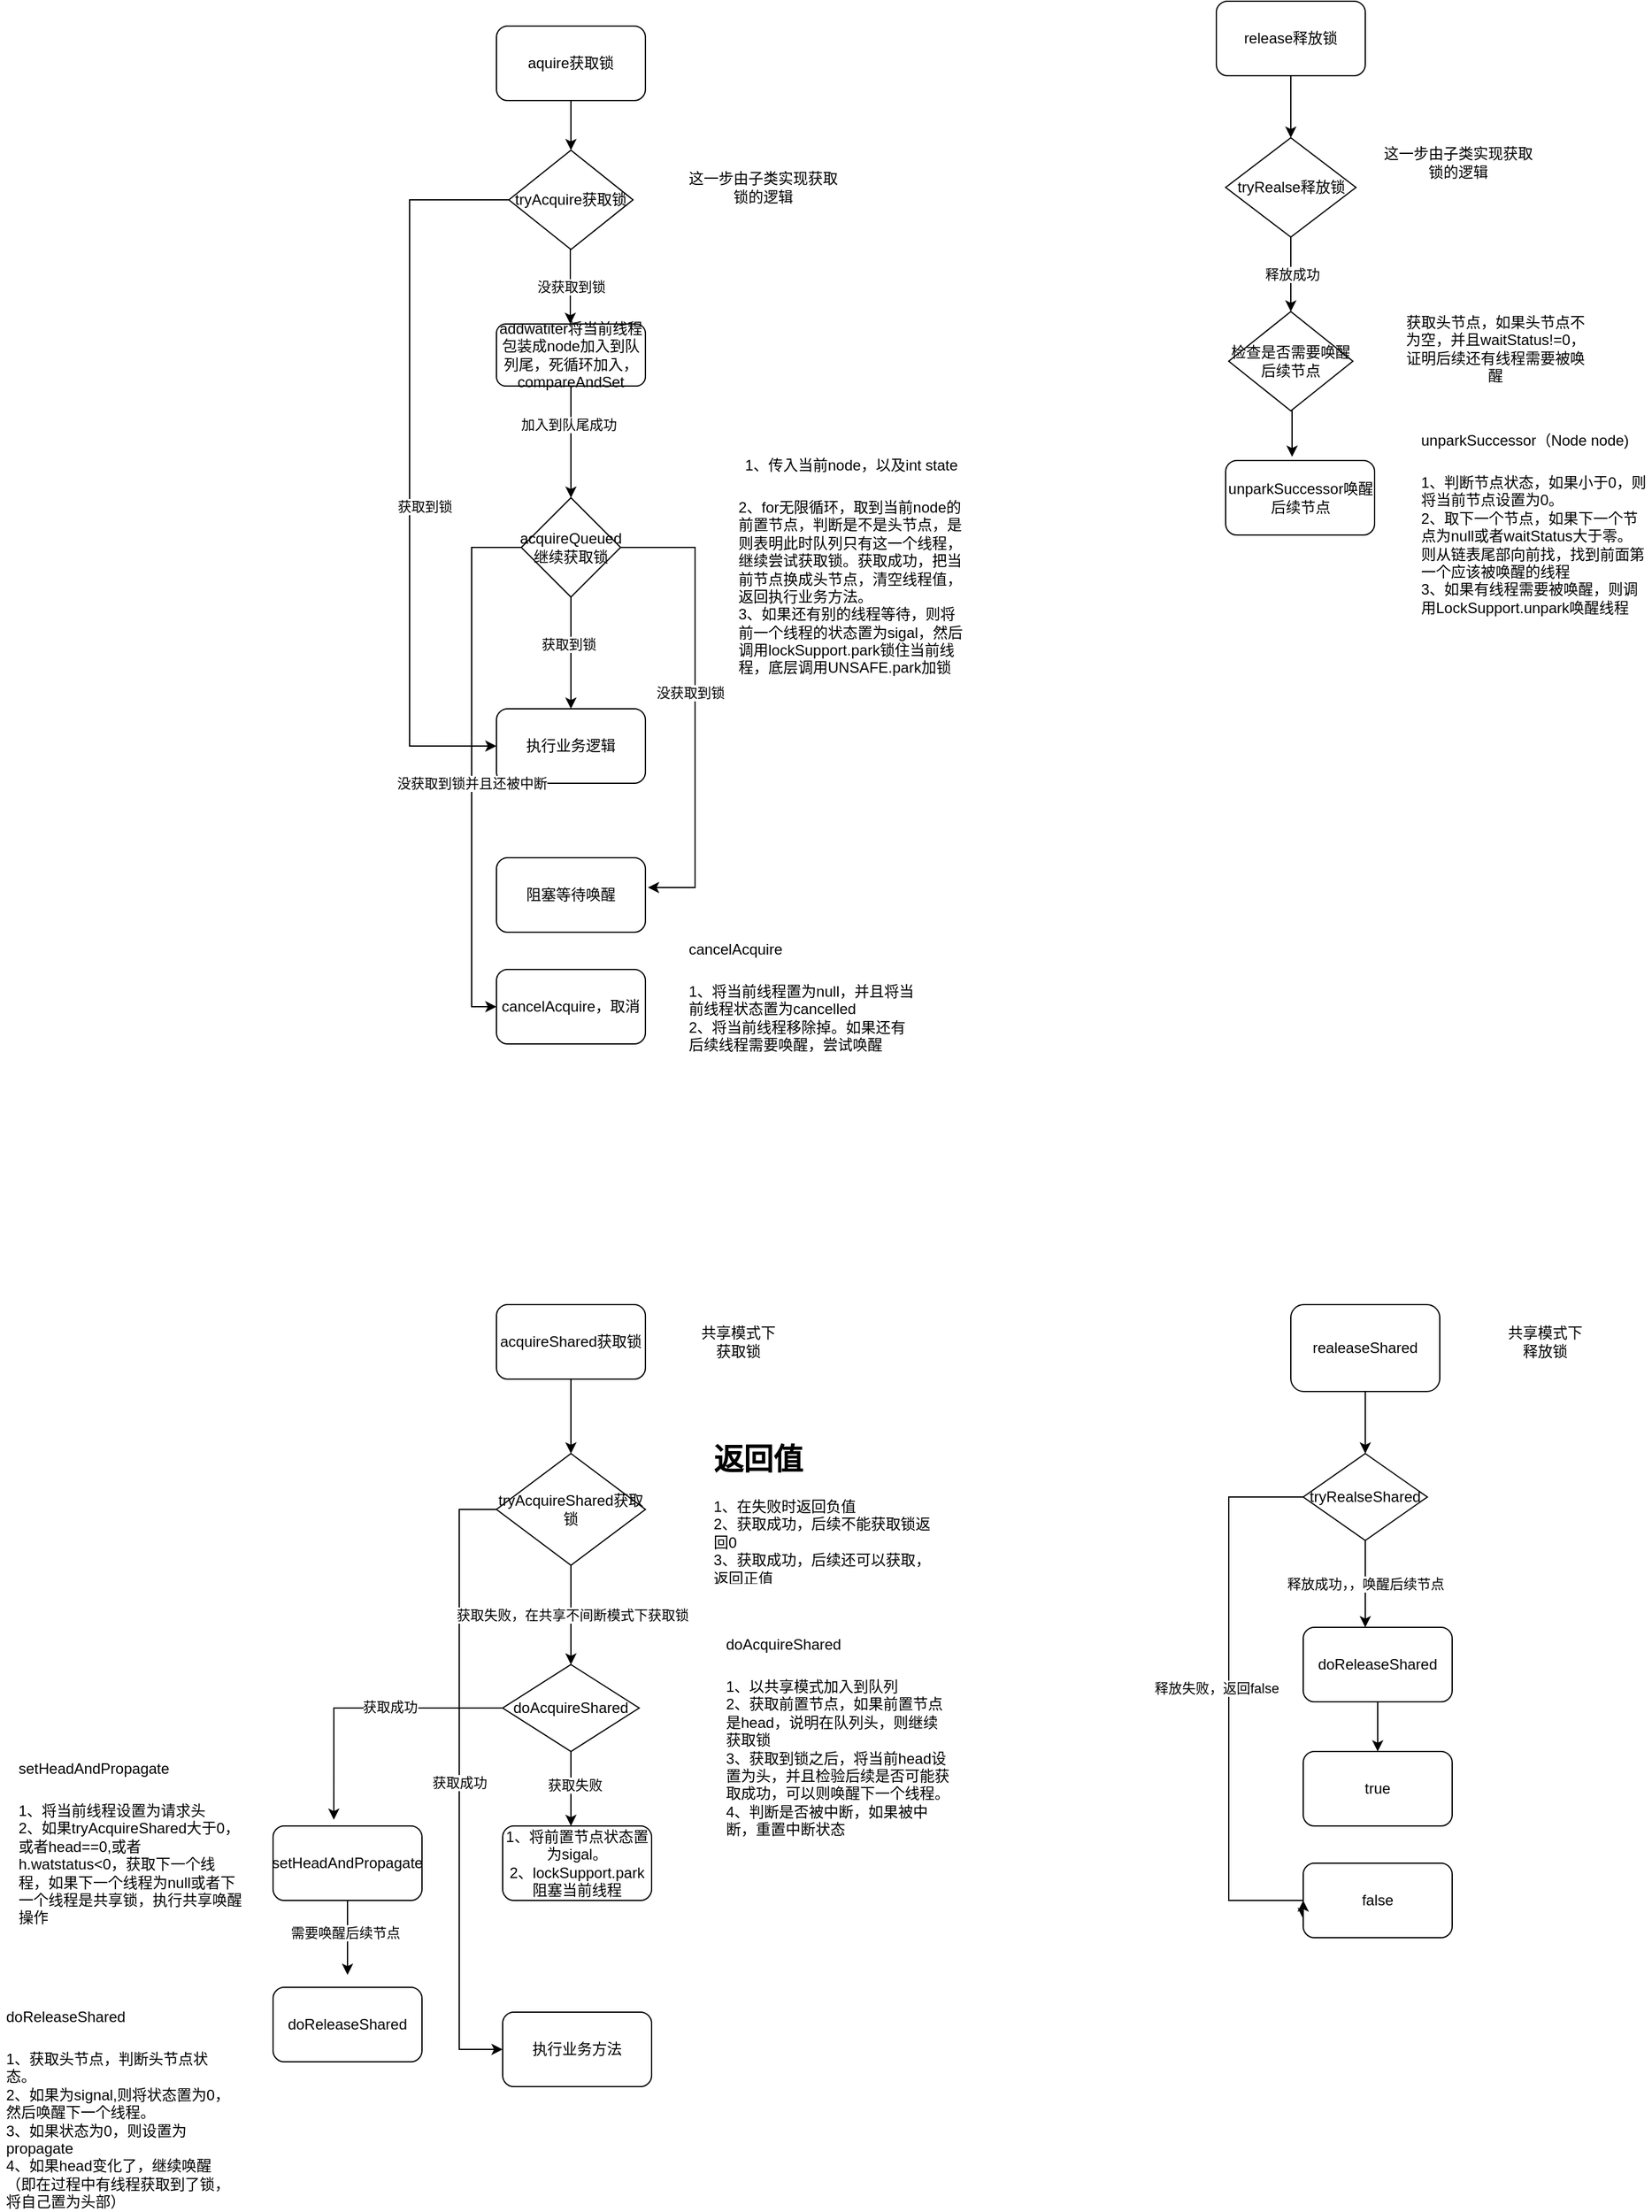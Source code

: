 <mxfile version="13.6.0" type="github">
  <diagram id="loOCjp3n1O7ZFhneR4th" name="Page-1">
    <mxGraphModel dx="1940" dy="722" grid="1" gridSize="10" guides="1" tooltips="1" connect="1" arrows="1" fold="1" page="1" pageScale="1" pageWidth="827" pageHeight="1169" math="0" shadow="0">
      <root>
        <mxCell id="0" />
        <mxCell id="1" parent="0" />
        <mxCell id="g8QJIo1ShxsMupF4HB6s-8" style="edgeStyle=orthogonalEdgeStyle;rounded=0;orthogonalLoop=1;jettySize=auto;html=1;exitX=0.5;exitY=1;exitDx=0;exitDy=0;entryX=0.5;entryY=0;entryDx=0;entryDy=0;" edge="1" parent="1" source="g8QJIo1ShxsMupF4HB6s-2">
          <mxGeometry relative="1" as="geometry">
            <mxPoint x="340" y="180" as="targetPoint" />
          </mxGeometry>
        </mxCell>
        <mxCell id="g8QJIo1ShxsMupF4HB6s-2" value="aquire获取锁" style="rounded=1;whiteSpace=wrap;html=1;" vertex="1" parent="1">
          <mxGeometry x="280" y="80" width="120" height="60" as="geometry" />
        </mxCell>
        <mxCell id="g8QJIo1ShxsMupF4HB6s-12" value="没获取到锁" style="edgeStyle=orthogonalEdgeStyle;rounded=0;orthogonalLoop=1;jettySize=auto;html=1;entryX=0.5;entryY=0;entryDx=0;entryDy=0;" edge="1" parent="1">
          <mxGeometry relative="1" as="geometry">
            <mxPoint x="339.5" y="260" as="sourcePoint" />
            <mxPoint x="339.5" y="320" as="targetPoint" />
          </mxGeometry>
        </mxCell>
        <mxCell id="g8QJIo1ShxsMupF4HB6s-14" style="edgeStyle=orthogonalEdgeStyle;rounded=0;orthogonalLoop=1;jettySize=auto;html=1;exitX=0;exitY=0.5;exitDx=0;exitDy=0;entryX=0;entryY=0.5;entryDx=0;entryDy=0;" edge="1" parent="1" target="g8QJIo1ShxsMupF4HB6s-25">
          <mxGeometry relative="1" as="geometry">
            <mxPoint x="180" y="220" as="targetPoint" />
            <mxPoint x="290" y="220" as="sourcePoint" />
            <Array as="points">
              <mxPoint x="210" y="220" />
              <mxPoint x="210" y="660" />
            </Array>
          </mxGeometry>
        </mxCell>
        <mxCell id="g8QJIo1ShxsMupF4HB6s-16" value="获取到锁" style="edgeLabel;html=1;align=center;verticalAlign=middle;resizable=0;points=[];" vertex="1" connectable="0" parent="g8QJIo1ShxsMupF4HB6s-14">
          <mxGeometry x="0.109" y="1" relative="1" as="geometry">
            <mxPoint x="11" y="-0.5" as="offset" />
          </mxGeometry>
        </mxCell>
        <mxCell id="g8QJIo1ShxsMupF4HB6s-9" value="这一步由子类实现获取锁的逻辑" style="text;html=1;strokeColor=none;fillColor=none;align=center;verticalAlign=middle;whiteSpace=wrap;rounded=0;" vertex="1" parent="1">
          <mxGeometry x="430" y="200" width="130" height="20" as="geometry" />
        </mxCell>
        <mxCell id="g8QJIo1ShxsMupF4HB6s-15" value="tryAcquire获取锁" style="rhombus;whiteSpace=wrap;html=1;" vertex="1" parent="1">
          <mxGeometry x="290" y="180" width="100" height="80" as="geometry" />
        </mxCell>
        <mxCell id="g8QJIo1ShxsMupF4HB6s-21" style="edgeStyle=orthogonalEdgeStyle;rounded=0;orthogonalLoop=1;jettySize=auto;html=1;entryX=0.5;entryY=0;entryDx=0;entryDy=0;" edge="1" parent="1" source="g8QJIo1ShxsMupF4HB6s-18">
          <mxGeometry relative="1" as="geometry">
            <mxPoint x="340" y="460" as="targetPoint" />
          </mxGeometry>
        </mxCell>
        <mxCell id="g8QJIo1ShxsMupF4HB6s-29" value="加入到队尾成功" style="edgeLabel;html=1;align=center;verticalAlign=middle;resizable=0;points=[];" vertex="1" connectable="0" parent="g8QJIo1ShxsMupF4HB6s-21">
          <mxGeometry x="-0.311" y="-2" relative="1" as="geometry">
            <mxPoint as="offset" />
          </mxGeometry>
        </mxCell>
        <mxCell id="g8QJIo1ShxsMupF4HB6s-18" value="addwatiter将当前线程包装成node加入到队列尾，死循环加入，compareAndSet" style="rounded=1;whiteSpace=wrap;html=1;" vertex="1" parent="1">
          <mxGeometry x="280" y="320" width="120" height="50" as="geometry" />
        </mxCell>
        <mxCell id="g8QJIo1ShxsMupF4HB6s-23" value="&lt;h1 style=&quot;text-align: center&quot;&gt;&lt;span style=&quot;font-size: 12px ; font-weight: 400&quot;&gt;1、传入当前node，以及int state&lt;/span&gt;&lt;/h1&gt;&lt;div&gt;&lt;span style=&quot;font-size: 12px ; font-weight: 400&quot;&gt;2、for无限循环，取到当前node的前置节点，判断是不是头节点，是则表明此时队列只有这一个线程，继续尝试获取锁。获取成功，把当前节点换成头节点，清空线程值，返回执行业务方法。&lt;/span&gt;&lt;/div&gt;&lt;div&gt;3、如果还有别的线程等待，则将前一个线程的状态置为sigal，然后调用lockSupport.park锁住当前线程，底层调用UNSAFE.park加锁&lt;/div&gt;" style="text;html=1;strokeColor=none;fillColor=none;spacing=5;spacingTop=-20;whiteSpace=wrap;overflow=hidden;rounded=0;" vertex="1" parent="1">
          <mxGeometry x="470" y="410" width="190" height="200" as="geometry" />
        </mxCell>
        <mxCell id="g8QJIo1ShxsMupF4HB6s-25" value="执行业务逻辑" style="rounded=1;whiteSpace=wrap;html=1;" vertex="1" parent="1">
          <mxGeometry x="280" y="630" width="120" height="60" as="geometry" />
        </mxCell>
        <mxCell id="g8QJIo1ShxsMupF4HB6s-27" style="edgeStyle=orthogonalEdgeStyle;rounded=0;orthogonalLoop=1;jettySize=auto;html=1;entryX=0.5;entryY=0;entryDx=0;entryDy=0;" edge="1" parent="1" source="g8QJIo1ShxsMupF4HB6s-26" target="g8QJIo1ShxsMupF4HB6s-25">
          <mxGeometry relative="1" as="geometry" />
        </mxCell>
        <mxCell id="g8QJIo1ShxsMupF4HB6s-28" value="获取到锁" style="edgeLabel;html=1;align=center;verticalAlign=middle;resizable=0;points=[];" vertex="1" connectable="0" parent="g8QJIo1ShxsMupF4HB6s-27">
          <mxGeometry x="-0.156" y="-2" relative="1" as="geometry">
            <mxPoint as="offset" />
          </mxGeometry>
        </mxCell>
        <mxCell id="g8QJIo1ShxsMupF4HB6s-30" style="edgeStyle=orthogonalEdgeStyle;rounded=0;orthogonalLoop=1;jettySize=auto;html=1;exitX=1;exitY=0.5;exitDx=0;exitDy=0;entryX=1.017;entryY=0.4;entryDx=0;entryDy=0;entryPerimeter=0;" edge="1" parent="1" source="g8QJIo1ShxsMupF4HB6s-26" target="g8QJIo1ShxsMupF4HB6s-31">
          <mxGeometry relative="1" as="geometry">
            <mxPoint x="440" y="740" as="targetPoint" />
            <Array as="points">
              <mxPoint x="440" y="500" />
              <mxPoint x="440" y="774" />
            </Array>
          </mxGeometry>
        </mxCell>
        <mxCell id="g8QJIo1ShxsMupF4HB6s-32" value="没获取到锁" style="edgeLabel;html=1;align=center;verticalAlign=middle;resizable=0;points=[];" vertex="1" connectable="0" parent="g8QJIo1ShxsMupF4HB6s-30">
          <mxGeometry x="-0.048" y="-4" relative="1" as="geometry">
            <mxPoint as="offset" />
          </mxGeometry>
        </mxCell>
        <mxCell id="g8QJIo1ShxsMupF4HB6s-51" style="edgeStyle=orthogonalEdgeStyle;rounded=0;orthogonalLoop=1;jettySize=auto;html=1;entryX=0;entryY=0.5;entryDx=0;entryDy=0;" edge="1" parent="1" source="g8QJIo1ShxsMupF4HB6s-26" target="g8QJIo1ShxsMupF4HB6s-47">
          <mxGeometry relative="1" as="geometry">
            <mxPoint x="250" y="880" as="targetPoint" />
            <Array as="points">
              <mxPoint x="260" y="500" />
              <mxPoint x="260" y="870" />
            </Array>
          </mxGeometry>
        </mxCell>
        <mxCell id="g8QJIo1ShxsMupF4HB6s-53" value="没获取到锁并且还被中断" style="edgeLabel;html=1;align=center;verticalAlign=middle;resizable=0;points=[];" vertex="1" connectable="0" parent="g8QJIo1ShxsMupF4HB6s-51">
          <mxGeometry x="0.217" y="-4" relative="1" as="geometry">
            <mxPoint x="4" y="-32" as="offset" />
          </mxGeometry>
        </mxCell>
        <mxCell id="g8QJIo1ShxsMupF4HB6s-26" value="&lt;span&gt;acquireQueued继续获取锁&lt;/span&gt;" style="rhombus;whiteSpace=wrap;html=1;" vertex="1" parent="1">
          <mxGeometry x="300" y="460" width="80" height="80" as="geometry" />
        </mxCell>
        <mxCell id="g8QJIo1ShxsMupF4HB6s-31" value="阻塞等待唤醒" style="rounded=1;whiteSpace=wrap;html=1;" vertex="1" parent="1">
          <mxGeometry x="280" y="750" width="120" height="60" as="geometry" />
        </mxCell>
        <mxCell id="g8QJIo1ShxsMupF4HB6s-36" style="edgeStyle=orthogonalEdgeStyle;rounded=0;orthogonalLoop=1;jettySize=auto;html=1;entryX=0.5;entryY=0;entryDx=0;entryDy=0;" edge="1" parent="1" source="g8QJIo1ShxsMupF4HB6s-34" target="g8QJIo1ShxsMupF4HB6s-35">
          <mxGeometry relative="1" as="geometry" />
        </mxCell>
        <mxCell id="g8QJIo1ShxsMupF4HB6s-34" value="release释放锁" style="rounded=1;whiteSpace=wrap;html=1;" vertex="1" parent="1">
          <mxGeometry x="860" y="60" width="120" height="60" as="geometry" />
        </mxCell>
        <mxCell id="g8QJIo1ShxsMupF4HB6s-39" value="释放成功" style="edgeStyle=orthogonalEdgeStyle;rounded=0;orthogonalLoop=1;jettySize=auto;html=1;" edge="1" parent="1" source="g8QJIo1ShxsMupF4HB6s-35">
          <mxGeometry relative="1" as="geometry">
            <mxPoint x="920" y="310" as="targetPoint" />
          </mxGeometry>
        </mxCell>
        <mxCell id="g8QJIo1ShxsMupF4HB6s-35" value="tryRealse释放锁" style="rhombus;whiteSpace=wrap;html=1;" vertex="1" parent="1">
          <mxGeometry x="867.5" y="170" width="105" height="80" as="geometry" />
        </mxCell>
        <mxCell id="g8QJIo1ShxsMupF4HB6s-37" value="这一步由子类实现获取锁的逻辑" style="text;html=1;strokeColor=none;fillColor=none;align=center;verticalAlign=middle;whiteSpace=wrap;rounded=0;" vertex="1" parent="1">
          <mxGeometry x="990" y="180" width="130" height="20" as="geometry" />
        </mxCell>
        <mxCell id="g8QJIo1ShxsMupF4HB6s-40" value="获取头节点，如果头节点不为空，并且waitStatus!=0，证明后续还有线程需要被唤醒" style="text;html=1;strokeColor=none;fillColor=none;align=center;verticalAlign=middle;whiteSpace=wrap;rounded=0;" vertex="1" parent="1">
          <mxGeometry x="1010" y="330" width="150" height="20" as="geometry" />
        </mxCell>
        <mxCell id="g8QJIo1ShxsMupF4HB6s-45" style="edgeStyle=orthogonalEdgeStyle;rounded=0;orthogonalLoop=1;jettySize=auto;html=1;exitX=0.5;exitY=1;exitDx=0;exitDy=0;entryX=0.446;entryY=-0.05;entryDx=0;entryDy=0;entryPerimeter=0;" edge="1" parent="1" source="g8QJIo1ShxsMupF4HB6s-41" target="g8QJIo1ShxsMupF4HB6s-44">
          <mxGeometry relative="1" as="geometry" />
        </mxCell>
        <mxCell id="g8QJIo1ShxsMupF4HB6s-41" value="&lt;span&gt;检查是否需要唤醒后续节点&lt;/span&gt;" style="rhombus;whiteSpace=wrap;html=1;" vertex="1" parent="1">
          <mxGeometry x="870" y="310" width="100" height="80" as="geometry" />
        </mxCell>
        <mxCell id="g8QJIo1ShxsMupF4HB6s-44" value="unparkSuccessor唤醒后续节点" style="rounded=1;whiteSpace=wrap;html=1;" vertex="1" parent="1">
          <mxGeometry x="867.5" y="430" width="120" height="60" as="geometry" />
        </mxCell>
        <mxCell id="g8QJIo1ShxsMupF4HB6s-46" value="&lt;h1&gt;&lt;span style=&quot;font-size: 12px ; font-weight: 400 ; text-align: center&quot;&gt;unparkSuccessor（Node node)&lt;/span&gt;&lt;br&gt;&lt;/h1&gt;&lt;div&gt;&lt;span style=&quot;font-size: 12px ; font-weight: 400 ; text-align: center&quot;&gt;1、判断节点状态，如果小于0，则将当前节点设置为0。&lt;/span&gt;&lt;/div&gt;&lt;div&gt;&lt;span style=&quot;font-size: 12px ; font-weight: 400 ; text-align: center&quot;&gt;2、取下一个节点，如果下一个节点为null或者waitStatus大于零。则从链表尾部向前找，找到前面第一个应该被唤醒的线程&lt;/span&gt;&lt;/div&gt;&lt;div&gt;&lt;span style=&quot;font-size: 12px ; font-weight: 400 ; text-align: center&quot;&gt;3、如果有线程需要被唤醒，则调用LockSupport.unpark唤醒线程&lt;/span&gt;&lt;/div&gt;" style="text;html=1;strokeColor=none;fillColor=none;spacing=5;spacingTop=-20;whiteSpace=wrap;overflow=hidden;rounded=0;" vertex="1" parent="1">
          <mxGeometry x="1020" y="390" width="190" height="170" as="geometry" />
        </mxCell>
        <mxCell id="g8QJIo1ShxsMupF4HB6s-47" value="cancelAcquire，取消" style="rounded=1;whiteSpace=wrap;html=1;" vertex="1" parent="1">
          <mxGeometry x="280" y="840" width="120" height="60" as="geometry" />
        </mxCell>
        <mxCell id="g8QJIo1ShxsMupF4HB6s-50" value="&lt;h1&gt;&lt;span style=&quot;font-size: 12px ; font-weight: 400 ; text-align: center&quot;&gt;cancelAcquire&lt;/span&gt;&lt;br&gt;&lt;/h1&gt;&lt;div&gt;&lt;span style=&quot;font-size: 12px ; font-weight: 400 ; text-align: center&quot;&gt;1、将当前线程置为null，并且将当前线程状态置为cancelled&lt;/span&gt;&lt;/div&gt;&lt;div&gt;&lt;span style=&quot;font-size: 12px ; font-weight: 400 ; text-align: center&quot;&gt;2、将当前线程移除掉。如果还有后续线程需要唤醒，尝试唤醒&lt;/span&gt;&lt;/div&gt;" style="text;html=1;strokeColor=none;fillColor=none;spacing=5;spacingTop=-20;whiteSpace=wrap;overflow=hidden;rounded=0;" vertex="1" parent="1">
          <mxGeometry x="430" y="800" width="190" height="120" as="geometry" />
        </mxCell>
        <mxCell id="g8QJIo1ShxsMupF4HB6s-59" style="edgeStyle=orthogonalEdgeStyle;rounded=0;orthogonalLoop=1;jettySize=auto;html=1;exitX=0.5;exitY=1;exitDx=0;exitDy=0;" edge="1" parent="1" source="g8QJIo1ShxsMupF4HB6s-54">
          <mxGeometry relative="1" as="geometry">
            <mxPoint x="340" y="1230" as="targetPoint" />
          </mxGeometry>
        </mxCell>
        <mxCell id="g8QJIo1ShxsMupF4HB6s-54" value="acquireShared获取锁" style="rounded=1;whiteSpace=wrap;html=1;" vertex="1" parent="1">
          <mxGeometry x="280" y="1110" width="120" height="60" as="geometry" />
        </mxCell>
        <mxCell id="g8QJIo1ShxsMupF4HB6s-55" value="共享模式下获取锁" style="text;html=1;strokeColor=none;fillColor=none;align=center;verticalAlign=middle;whiteSpace=wrap;rounded=0;" vertex="1" parent="1">
          <mxGeometry x="440" y="1130" width="70" height="20" as="geometry" />
        </mxCell>
        <mxCell id="g8QJIo1ShxsMupF4HB6s-63" value="获取成功" style="edgeStyle=orthogonalEdgeStyle;rounded=0;orthogonalLoop=1;jettySize=auto;html=1;entryX=0;entryY=0.5;entryDx=0;entryDy=0;" edge="1" parent="1" source="g8QJIo1ShxsMupF4HB6s-58" target="hiZc3qiQg5HFzUYzTwC--5">
          <mxGeometry relative="1" as="geometry">
            <mxPoint x="150" y="1275" as="targetPoint" />
            <Array as="points">
              <mxPoint x="250" y="1275" />
              <mxPoint x="250" y="1710" />
            </Array>
          </mxGeometry>
        </mxCell>
        <mxCell id="g8QJIo1ShxsMupF4HB6s-66" value="获取失败，在共享不间断模式下获取锁" style="edgeStyle=orthogonalEdgeStyle;rounded=0;orthogonalLoop=1;jettySize=auto;html=1;" edge="1" parent="1" source="g8QJIo1ShxsMupF4HB6s-58">
          <mxGeometry relative="1" as="geometry">
            <mxPoint x="340" y="1400" as="targetPoint" />
          </mxGeometry>
        </mxCell>
        <mxCell id="g8QJIo1ShxsMupF4HB6s-58" value="tryAcquireShared获取锁" style="rhombus;whiteSpace=wrap;html=1;" vertex="1" parent="1">
          <mxGeometry x="280" y="1230" width="120" height="90" as="geometry" />
        </mxCell>
        <mxCell id="g8QJIo1ShxsMupF4HB6s-62" value="&lt;h1&gt;返回值&lt;/h1&gt;&lt;div&gt;&lt;/div&gt;1、在失败时返回负值&lt;br&gt;2、获取成功，后续不能获取锁返回0&lt;br&gt;3、获取成功，后续还可以获取，返回正值" style="text;html=1;strokeColor=none;fillColor=none;spacing=5;spacingTop=-20;whiteSpace=wrap;overflow=hidden;rounded=0;" vertex="1" parent="1">
          <mxGeometry x="450" y="1215" width="190" height="120" as="geometry" />
        </mxCell>
        <mxCell id="g8QJIo1ShxsMupF4HB6s-68" value="&lt;h1&gt;&lt;span style=&quot;font-size: 12px ; font-weight: 400 ; text-align: center&quot;&gt;doAcquireShared&lt;/span&gt;&lt;br&gt;&lt;/h1&gt;&lt;div&gt;&lt;span style=&quot;font-size: 12px ; font-weight: 400 ; text-align: center&quot;&gt;1、以共享模式加入到队列&lt;/span&gt;&lt;/div&gt;&lt;div&gt;&lt;span style=&quot;font-size: 12px ; font-weight: 400 ; text-align: center&quot;&gt;2、获取前置节点，如果前置节点是head，说明在队列头，则继续获取锁&lt;/span&gt;&lt;/div&gt;&lt;div&gt;&lt;span style=&quot;font-size: 12px ; font-weight: 400 ; text-align: center&quot;&gt;3、获取到锁之后，将当前head设置为头，并且检验后续是否可能获取成功，可以则唤醒下一个线程。&lt;/span&gt;&lt;/div&gt;&lt;div&gt;&lt;span style=&quot;font-size: 12px ; font-weight: 400 ; text-align: center&quot;&gt;4、判断是否被中断，如果被中断，重置中断状态&lt;/span&gt;&lt;/div&gt;" style="text;html=1;strokeColor=none;fillColor=none;spacing=5;spacingTop=-20;whiteSpace=wrap;overflow=hidden;rounded=0;" vertex="1" parent="1">
          <mxGeometry x="460" y="1360" width="190" height="190" as="geometry" />
        </mxCell>
        <mxCell id="g8QJIo1ShxsMupF4HB6s-71" style="edgeStyle=orthogonalEdgeStyle;rounded=0;orthogonalLoop=1;jettySize=auto;html=1;" edge="1" parent="1" source="g8QJIo1ShxsMupF4HB6s-70">
          <mxGeometry relative="1" as="geometry">
            <mxPoint x="340" y="1530" as="targetPoint" />
          </mxGeometry>
        </mxCell>
        <mxCell id="g8QJIo1ShxsMupF4HB6s-72" value="获取失败" style="edgeLabel;html=1;align=center;verticalAlign=middle;resizable=0;points=[];" vertex="1" connectable="0" parent="g8QJIo1ShxsMupF4HB6s-71">
          <mxGeometry x="-0.1" y="3" relative="1" as="geometry">
            <mxPoint as="offset" />
          </mxGeometry>
        </mxCell>
        <mxCell id="g8QJIo1ShxsMupF4HB6s-75" style="edgeStyle=orthogonalEdgeStyle;rounded=0;orthogonalLoop=1;jettySize=auto;html=1;exitX=0;exitY=0.5;exitDx=0;exitDy=0;entryX=0.408;entryY=-0.083;entryDx=0;entryDy=0;entryPerimeter=0;" edge="1" parent="1" source="g8QJIo1ShxsMupF4HB6s-70" target="g8QJIo1ShxsMupF4HB6s-74">
          <mxGeometry relative="1" as="geometry" />
        </mxCell>
        <mxCell id="g8QJIo1ShxsMupF4HB6s-76" value="获取成功" style="edgeLabel;html=1;align=center;verticalAlign=middle;resizable=0;points=[];" vertex="1" connectable="0" parent="g8QJIo1ShxsMupF4HB6s-75">
          <mxGeometry x="-0.195" y="-1" relative="1" as="geometry">
            <mxPoint as="offset" />
          </mxGeometry>
        </mxCell>
        <mxCell id="g8QJIo1ShxsMupF4HB6s-70" value="&lt;span&gt;doAcquireShared&lt;/span&gt;" style="rhombus;whiteSpace=wrap;html=1;" vertex="1" parent="1">
          <mxGeometry x="285" y="1400" width="110" height="70" as="geometry" />
        </mxCell>
        <mxCell id="g8QJIo1ShxsMupF4HB6s-73" value="1、将前置节点状态置为sigal。&lt;br&gt;2、lockSupport.park阻塞当前线程" style="rounded=1;whiteSpace=wrap;html=1;" vertex="1" parent="1">
          <mxGeometry x="285" y="1530" width="120" height="60" as="geometry" />
        </mxCell>
        <mxCell id="hiZc3qiQg5HFzUYzTwC--1" style="edgeStyle=orthogonalEdgeStyle;rounded=0;orthogonalLoop=1;jettySize=auto;html=1;" edge="1" parent="1" source="g8QJIo1ShxsMupF4HB6s-74">
          <mxGeometry relative="1" as="geometry">
            <mxPoint x="160" y="1650" as="targetPoint" />
          </mxGeometry>
        </mxCell>
        <mxCell id="hiZc3qiQg5HFzUYzTwC--2" value="需要唤醒后续节点" style="edgeLabel;html=1;align=center;verticalAlign=middle;resizable=0;points=[];" vertex="1" connectable="0" parent="hiZc3qiQg5HFzUYzTwC--1">
          <mxGeometry x="-0.133" y="-2" relative="1" as="geometry">
            <mxPoint as="offset" />
          </mxGeometry>
        </mxCell>
        <mxCell id="g8QJIo1ShxsMupF4HB6s-74" value="setHeadAndPropagate" style="rounded=1;whiteSpace=wrap;html=1;" vertex="1" parent="1">
          <mxGeometry x="100" y="1530" width="120" height="60" as="geometry" />
        </mxCell>
        <mxCell id="g8QJIo1ShxsMupF4HB6s-77" value="&lt;h1&gt;&lt;span style=&quot;font-size: 12px ; font-weight: 400 ; text-align: center&quot;&gt;setHeadAndPropagate&lt;/span&gt;&lt;br&gt;&lt;/h1&gt;&lt;div&gt;&lt;span style=&quot;font-size: 12px ; font-weight: 400 ; text-align: center&quot;&gt;1、将当前线程设置为请求头&lt;/span&gt;&lt;/div&gt;&lt;div&gt;&lt;span style=&quot;font-size: 12px ; font-weight: 400 ; text-align: center&quot;&gt;2、如果tryAcquireShared大于0，或者head==0,或者h.watstatus&amp;lt;0，获取下一个线程，如果下一个线程为null或者下一个线程是共享锁，执行共享唤醒操作&lt;/span&gt;&lt;/div&gt;" style="text;html=1;strokeColor=none;fillColor=none;spacing=5;spacingTop=-20;whiteSpace=wrap;overflow=hidden;rounded=0;" vertex="1" parent="1">
          <mxGeometry x="-110" y="1460" width="189" height="170" as="geometry" />
        </mxCell>
        <mxCell id="hiZc3qiQg5HFzUYzTwC--3" value="doReleaseShared" style="rounded=1;whiteSpace=wrap;html=1;" vertex="1" parent="1">
          <mxGeometry x="100" y="1660" width="120" height="60" as="geometry" />
        </mxCell>
        <mxCell id="hiZc3qiQg5HFzUYzTwC--4" value="&lt;h1&gt;&lt;span style=&quot;font-size: 12px ; font-weight: 400 ; text-align: center&quot;&gt;doReleaseShared&lt;/span&gt;&lt;br&gt;&lt;/h1&gt;&lt;div&gt;&lt;span style=&quot;font-size: 12px ; font-weight: 400 ; text-align: center&quot;&gt;1、获取头节点，判断头节点状态。&lt;/span&gt;&lt;/div&gt;&lt;div&gt;&lt;span style=&quot;font-size: 12px ; font-weight: 400 ; text-align: center&quot;&gt;2、如果为signal,则将状态置为0，然后唤醒下一个线程。&lt;/span&gt;&lt;/div&gt;&lt;div&gt;&lt;span style=&quot;font-size: 12px ; font-weight: 400 ; text-align: center&quot;&gt;3、如果状态为0，则设置为propagate&lt;/span&gt;&lt;/div&gt;&lt;div&gt;&lt;span style=&quot;font-size: 12px ; font-weight: 400 ; text-align: center&quot;&gt;4、如果head变化了，继续唤醒（即在过程中有线程获取到了锁，将自己置为头部）&lt;/span&gt;&lt;/div&gt;" style="text;html=1;strokeColor=none;fillColor=none;spacing=5;spacingTop=-20;whiteSpace=wrap;overflow=hidden;rounded=0;" vertex="1" parent="1">
          <mxGeometry x="-120" y="1660" width="190" height="180" as="geometry" />
        </mxCell>
        <mxCell id="hiZc3qiQg5HFzUYzTwC--5" value="执行业务方法" style="rounded=1;whiteSpace=wrap;html=1;" vertex="1" parent="1">
          <mxGeometry x="285" y="1680" width="120" height="60" as="geometry" />
        </mxCell>
        <mxCell id="hiZc3qiQg5HFzUYzTwC--8" style="edgeStyle=orthogonalEdgeStyle;rounded=0;orthogonalLoop=1;jettySize=auto;html=1;entryX=0.5;entryY=0;entryDx=0;entryDy=0;" edge="1" parent="1" source="hiZc3qiQg5HFzUYzTwC--6" target="hiZc3qiQg5HFzUYzTwC--7">
          <mxGeometry relative="1" as="geometry" />
        </mxCell>
        <mxCell id="hiZc3qiQg5HFzUYzTwC--6" value="realeaseShared" style="rounded=1;whiteSpace=wrap;html=1;" vertex="1" parent="1">
          <mxGeometry x="920" y="1110" width="120" height="70" as="geometry" />
        </mxCell>
        <mxCell id="hiZc3qiQg5HFzUYzTwC--10" value="释放成功，，唤醒后续节点" style="edgeStyle=orthogonalEdgeStyle;rounded=0;orthogonalLoop=1;jettySize=auto;html=1;" edge="1" parent="1" source="hiZc3qiQg5HFzUYzTwC--7">
          <mxGeometry relative="1" as="geometry">
            <mxPoint x="980" y="1370" as="targetPoint" />
            <Array as="points">
              <mxPoint x="980" y="1330" />
              <mxPoint x="980" y="1330" />
            </Array>
          </mxGeometry>
        </mxCell>
        <mxCell id="hiZc3qiQg5HFzUYzTwC--12" style="edgeStyle=orthogonalEdgeStyle;rounded=0;orthogonalLoop=1;jettySize=auto;html=1;entryX=0;entryY=0.75;entryDx=0;entryDy=0;" edge="1" parent="1" source="hiZc3qiQg5HFzUYzTwC--7" target="hiZc3qiQg5HFzUYzTwC--19">
          <mxGeometry relative="1" as="geometry">
            <mxPoint x="960" y="1610" as="targetPoint" />
            <Array as="points">
              <mxPoint x="870" y="1265" />
              <mxPoint x="870" y="1590" />
              <mxPoint x="930" y="1590" />
            </Array>
          </mxGeometry>
        </mxCell>
        <mxCell id="hiZc3qiQg5HFzUYzTwC--13" value="释放失败，返回false" style="edgeLabel;html=1;align=center;verticalAlign=middle;resizable=0;points=[];" vertex="1" connectable="0" parent="hiZc3qiQg5HFzUYzTwC--12">
          <mxGeometry x="-0.072" y="4" relative="1" as="geometry">
            <mxPoint x="-14" y="0.32" as="offset" />
          </mxGeometry>
        </mxCell>
        <mxCell id="hiZc3qiQg5HFzUYzTwC--7" value="tryRealseShared" style="rhombus;whiteSpace=wrap;html=1;" vertex="1" parent="1">
          <mxGeometry x="930" y="1230" width="100" height="70" as="geometry" />
        </mxCell>
        <mxCell id="hiZc3qiQg5HFzUYzTwC--9" value="共享模式下释放锁" style="text;html=1;strokeColor=none;fillColor=none;align=center;verticalAlign=middle;whiteSpace=wrap;rounded=0;" vertex="1" parent="1">
          <mxGeometry x="1090" y="1130" width="70" height="20" as="geometry" />
        </mxCell>
        <mxCell id="hiZc3qiQg5HFzUYzTwC--18" value="" style="edgeStyle=orthogonalEdgeStyle;rounded=0;orthogonalLoop=1;jettySize=auto;html=1;" edge="1" parent="1" source="hiZc3qiQg5HFzUYzTwC--11" target="hiZc3qiQg5HFzUYzTwC--14">
          <mxGeometry relative="1" as="geometry" />
        </mxCell>
        <mxCell id="hiZc3qiQg5HFzUYzTwC--11" value="doReleaseShared" style="rounded=1;whiteSpace=wrap;html=1;" vertex="1" parent="1">
          <mxGeometry x="930" y="1370" width="120" height="60" as="geometry" />
        </mxCell>
        <mxCell id="hiZc3qiQg5HFzUYzTwC--14" value="true" style="rounded=1;whiteSpace=wrap;html=1;" vertex="1" parent="1">
          <mxGeometry x="930" y="1470" width="120" height="60" as="geometry" />
        </mxCell>
        <mxCell id="hiZc3qiQg5HFzUYzTwC--19" value="false" style="rounded=1;whiteSpace=wrap;html=1;" vertex="1" parent="1">
          <mxGeometry x="930" y="1560" width="120" height="60" as="geometry" />
        </mxCell>
        <mxCell id="hiZc3qiQg5HFzUYzTwC--20" style="edgeStyle=orthogonalEdgeStyle;rounded=0;orthogonalLoop=1;jettySize=auto;html=1;exitX=0;exitY=0.75;exitDx=0;exitDy=0;entryX=0;entryY=0.5;entryDx=0;entryDy=0;" edge="1" parent="1" source="hiZc3qiQg5HFzUYzTwC--19" target="hiZc3qiQg5HFzUYzTwC--19">
          <mxGeometry relative="1" as="geometry" />
        </mxCell>
      </root>
    </mxGraphModel>
  </diagram>
</mxfile>
